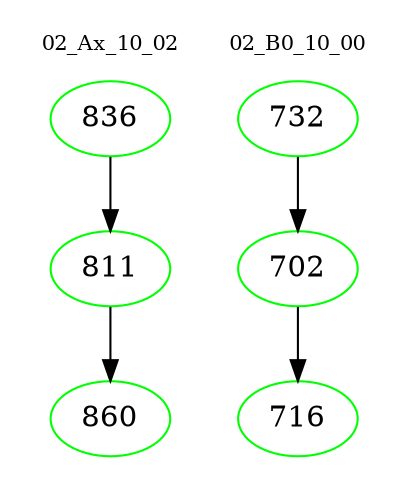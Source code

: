 digraph{
subgraph cluster_0 {
color = white
label = "02_Ax_10_02";
fontsize=10;
T0_836 [label="836", color="green"]
T0_836 -> T0_811 [color="black"]
T0_811 [label="811", color="green"]
T0_811 -> T0_860 [color="black"]
T0_860 [label="860", color="green"]
}
subgraph cluster_1 {
color = white
label = "02_B0_10_00";
fontsize=10;
T1_732 [label="732", color="green"]
T1_732 -> T1_702 [color="black"]
T1_702 [label="702", color="green"]
T1_702 -> T1_716 [color="black"]
T1_716 [label="716", color="green"]
}
}
